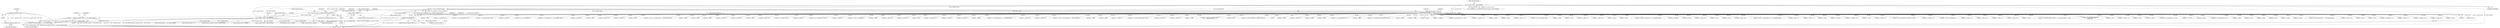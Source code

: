 digraph "0_radare2_f17bfd9f1da05f30f23a4dd05e9d2363e1406948@API" {
"1002713" [label="(Call,data[l++] = getsib (op->operands[1].scale[0]) << 3 | op->operands[1].regs[0])"];
"1002718" [label="(Call,getsib (op->operands[1].scale[0]) << 3 | op->operands[1].regs[0])"];
"1002719" [label="(Call,getsib (op->operands[1].scale[0]) << 3)"];
"1002720" [label="(Call,getsib (op->operands[1].scale[0]))"];
"1002662" [label="(Call,op->operands[1].scale[0] >= 2)"];
"1002633" [label="(Call,op->operands[1].scale[0] > 1)"];
"1002541" [label="(Call,op->operands[1].regs[0] == X86R_UNDEFINED)"];
"1002172" [label="(Call,a->bits == 64 && op->operands[1].regs[0])"];
"1002173" [label="(Call,a->bits == 64)"];
"1002040" [label="(Call,op->operands[1].regs[0] == X86R_UNDEFINED)"];
"1002388" [label="(Call,op->operands[1].regs[0] != -1)"];
"1002398" [label="(Call,-1)"];
"1000104" [label="(MethodParameterIn,ut8 *data)"];
"1002714" [label="(Call,data[l++])"];
"1001642" [label="(Call,data[l++] = offset)"];
"1001664" [label="(Call,data[l++] = offset >> 24)"];
"1001951" [label="(Call,data[l++] = offset)"];
"1002471" [label="(Call,data[l++] = 0x48)"];
"1002645" [label="(Call,data[l++] = op->operands[0].reg << 3 | 4)"];
"1002731" [label="(Call,op->operands[1].regs[0])"];
"1001159" [label="(Call,data[l++] = offset)"];
"1002358" [label="(Call,a->bits == 64)"];
"1002494" [label="(Call,data[l++] = op->operands[1].type & OT_BYTE ? 0x8a : 0x8b)"];
"1002783" [label="(Identifier,op)"];
"1002211" [label="(Call,data[l++] = 0x41)"];
"1001769" [label="(Call,data[l++] = offset)"];
"1002556" [label="(Identifier,a)"];
"1001118" [label="(Call,data[l++] = 0x66)"];
"1002388" [label="(Call,op->operands[1].regs[0] != -1)"];
"1000410" [label="(Call,data[l++] = immediate)"];
"1002584" [label="(Call,data[l++] = op->operands[0].reg << 3 | 0x5)"];
"1002551" [label="(Identifier,X86R_UNDEFINED)"];
"1000487" [label="(Call,data[l++] = immediate >> 56)"];
"1001197" [label="(Call,data[l++] = offset)"];
"1002090" [label="(Call,data[l++] = offset)"];
"1002104" [label="(Call,data[l++] = offset >> 16)"];
"1002945" [label="(Call,data[l++] = 0x40 | op->operands[1].regs[0])"];
"1002721" [label="(Call,op->operands[1].scale[0])"];
"1000304" [label="(Call,data[l++] = 0x66)"];
"1002076" [label="(Call,data[l++] = 0xa0)"];
"1002751" [label="(Call,data[l++] = offset >> 8)"];
"1002173" [label="(Call,a->bits == 64)"];
"1003210" [label="(Call,data[l++] = offset >> 24)"];
"1001504" [label="(Call,data[l++] = 0x45)"];
"1002662" [label="(Call,op->operands[1].scale[0] >= 2)"];
"1002811" [label="(Call,op->operands[1].regs[1] << 3 | op->operands[1].regs[0])"];
"1001416" [label="(Call,data[l++] = 0x67)"];
"1002917" [label="(Call,data[l++] = 0x80 | op->operands[0].reg << 3 | op->operands[1].regs[0])"];
"1000335" [label="(Call,data[l++] = immediate)"];
"1002407" [label="(Call,data[l++] = 0x48)"];
"1002767" [label="(Call,data[l++] = offset >> 24)"];
"1002444" [label="(Call,data[l++] = 0x67)"];
"1000280" [label="(Call,data[l++] = 0x41)"];
"1002632" [label="(ControlStructure,if (op->operands[1].scale[0] > 1))"];
"1002178" [label="(Call,op->operands[1].regs[0])"];
"1002151" [label="(Call,data[l++] = offset >> 54)"];
"1001901" [label="(Call,data[l++] = mod << 6 | op->operands[1].reg << 3 | op->operands[0].regs[0])"];
"1001775" [label="(Call,data[l++] = offset >> 8)"];
"1001648" [label="(Call,data[l++] = offset >> 8)"];
"1001422" [label="(Call,data[l++] = 0x48)"];
"1002699" [label="(Call,op->operands[1].regs[0] << 3)"];
"1002687" [label="(Call,getsib (op->operands[1].scale[0]))"];
"1002712" [label="(Block,)"];
"1001449" [label="(Call,data[l++] = 0x48 | rex)"];
"1002174" [label="(Call,a->bits)"];
"1002177" [label="(Literal,64)"];
"1000463" [label="(Call,data[l++] = immediate >> 32)"];
"1001942" [label="(Call,data[l++] = 0x24)"];
"1003127" [label="(Call,data[l++] = offset >> 16)"];
"1002030" [label="(Call,op->operands[0].reg == X86R_EAX && op->operands[1].regs[0] == X86R_UNDEFINED)"];
"1002040" [label="(Call,op->operands[1].regs[0] == X86R_UNDEFINED)"];
"1002399" [label="(Literal,1)"];
"1001565" [label="(Call,data[l++] = (op->operands[0].type & OT_BYTE) ? 0x88 : 0x89)"];
"1002041" [label="(Call,op->operands[1].regs[0])"];
"1002540" [label="(ControlStructure,if (op->operands[1].regs[0] == X86R_UNDEFINED))"];
"1002720" [label="(Call,getsib (op->operands[1].scale[0]))"];
"1002837" [label="(Call,op->operands[1].regs[0] == X86R_EBP)"];
"1002190" [label="(Call,op->operands[1].regs[0] >= X86R_R8)"];
"1000416" [label="(Call,data[l++] = immediate >> 8)"];
"1002290" [label="(Call,op->operands[1].regs[0] % 6)"];
"1000396" [label="(Call,data[l++] = 0xb8 | op->operands[0].reg)"];
"1001783" [label="(Call,data[l++] = offset >> 16)"];
"1002339" [label="(Call,data[l++] = offset >> 16)"];
"1002541" [label="(Call,op->operands[1].regs[0] == X86R_UNDEFINED)"];
"1003194" [label="(Call,data[l++] = offset >> 8)"];
"1002759" [label="(Call,data[l++] = offset >> 16)"];
"1001109" [label="(Call,data[l++] = 0x67)"];
"1002680" [label="(Call,data[l++] = getsib (op->operands[1].scale[0]) << 6 | op->operands[1].regs[0] << 3 | base)"];
"1002513" [label="(Call,data[l++] = (op->operands[1].type & OT_BYTE ||\n\t\t\t\top->operands[0].type & OT_BYTE) ?\n\t\t\t\t0x8a : 0x8b)"];
"1002898" [label="(Call,data[l++] = 0x5)"];
"1003202" [label="(Call,data[l++] = offset >> 16)"];
"1003079" [label="(Call,data[l++] = 0x24)"];
"1001139" [label="(Call,data[l++] = modrm)"];
"1001753" [label="(Call,data[l++] = op->operands[1].reg << 3 | 0x5)"];
"1002172" [label="(Call,a->bits == 64 && op->operands[1].regs[0])"];
"1001478" [label="(Call,data[l++] = 0x40 | rex)"];
"1002403" [label="(Identifier,data)"];
"1002663" [label="(Call,op->operands[1].scale[0])"];
"1001133" [label="(Call,data[l++] = opcode)"];
"1001595" [label="(Call,data[l++] = op->operands[1].reg << 3 | 4)"];
"1002217" [label="(Call,data[l++] = 0x8a)"];
"1000374" [label="(Call,data[l++] = 0xc7)"];
"1002301" [label="(Call,data[l++] = 0x8b)"];
"1002647" [label="(Identifier,data)"];
"1001559" [label="(Call,data[l++] = 0x66)"];
"1003090" [label="(Call,data[l++] = offset)"];
"1003165" [label="(Call,data[l++] = offset)"];
"1002806" [label="(Call,data[l++] = op->operands[1].regs[1] << 3 | op->operands[1].regs[0])"];
"1002112" [label="(Call,data[l++] = offset >> 24)"];
"1002084" [label="(Call,data[l++] = 0xa1)"];
"1002387" [label="(ControlStructure,if (op->operands[1].regs[0] != -1))"];
"1001127" [label="(Call,data[l++] = rex)"];
"1000444" [label="(Call,data[l++] = immediate >> 24)"];
"1003220" [label="(MethodReturn,static int)"];
"1002542" [label="(Call,op->operands[1].regs[0])"];
"1002678" [label="(Identifier,base)"];
"1001656" [label="(Call,data[l++] = offset >> 16)"];
"1000479" [label="(Call,data[l++] = immediate >> 48)"];
"1002778" [label="(Call,op->operands[1].regs[1] != X86R_UNDEFINED)"];
"1002135" [label="(Call,data[l++] = offset >> 40)"];
"1003030" [label="(Call,data[l++] = 0x05)"];
"1000264" [label="(Call,data[l++] = 0x48)"];
"1000471" [label="(Call,data[l++] = immediate >> 40)"];
"1002790" [label="(Call,data[l++] = op->operands[0].reg << 3 | 0x4)"];
"1001825" [label="(Call,data[l++] = op->operands[1].reg << 3 | 0x4)"];
"1002661" [label="(ControlStructure,if (op->operands[1].scale[0] >= 2))"];
"1002389" [label="(Call,op->operands[1].regs[0])"];
"1001181" [label="(Call,data[l++] = offset >> 8)"];
"1002742" [label="(Identifier,offset)"];
"1000380" [label="(Call,data[l++] = 0xc0 | op->operands[0].reg)"];
"1002223" [label="(Call,data[l++] = op->operands[0].reg << 3 | (op->operands[1].regs[0] - 8))"];
"1001791" [label="(Call,data[l++] = offset >> 24)"];
"1002425" [label="(Call,data[l++] = 0x44)"];
"1002347" [label="(Call,data[l++] = offset >> 24)"];
"1002398" [label="(Call,-1)"];
"1002096" [label="(Call,data[l++] = offset >> 8)"];
"1002488" [label="(Call,data[l++] = 0x66)"];
"1003038" [label="(Call,data[l++] = mod << 5 | op->operands[0].reg << 3 | op->operands[1].regs[0])"];
"1002735" [label="(Identifier,op)"];
"1000256" [label="(Call,data[l++] = 0x49)"];
"1001540" [label="(Call,data[l++] = 0x8c)"];
"1000104" [label="(MethodParameterIn,ut8 *data)"];
"1002745" [label="(Call,data[l++] = offset)"];
"1002672" [label="(Literal,2)"];
"1003119" [label="(Call,data[l++] = offset >> 8)"];
"1001219" [label="(Call,data[l++] = offset >> 24)"];
"1002730" [label="(Literal,3)"];
"1002713" [label="(Call,data[l++] = getsib (op->operands[1].scale[0]) << 3 | op->operands[1].regs[0])"];
"1002576" [label="(Call,data[l++] = 0x25)"];
"1002718" [label="(Call,getsib (op->operands[1].scale[0]) << 3 | op->operands[1].regs[0])"];
"1002409" [label="(Identifier,data)"];
"1002050" [label="(Identifier,X86R_UNDEFINED)"];
"1001978" [label="(Call,data[l++] = offset >> 24)"];
"1001243" [label="(Call,data[l++] = (immediate >> byte))"];
"1002979" [label="(Call,op->operands[1].regs[0] == X86R_EIP)"];
"1002633" [label="(Call,op->operands[1].scale[0] > 1)"];
"1002331" [label="(Call,data[l++] = offset >> 8)"];
"1002162" [label="(Call,op->operands[0].type & OT_BYTE && a->bits == 64 && op->operands[1].regs[0])"];
"1002560" [label="(Call,data[l++] = op->operands[0].reg << 3 | 0x4)"];
"1002606" [label="(Call,data[l++] = offset >> 8)"];
"1000321" [label="(Call,data[l++] = 0xb0 | op->operands[0].reg)"];
"1002638" [label="(Identifier,op)"];
"1001175" [label="(Call,data[l++] = offset)"];
"1001211" [label="(Call,data[l++] = offset >> 16)"];
"1002622" [label="(Call,data[l++] = offset >> 24)"];
"1001148" [label="(Call,data[l++] = sib)"];
"1002719" [label="(Call,getsib (op->operands[1].scale[0]) << 3)"];
"1000436" [label="(Call,data[l++] = immediate >> 16)"];
"1001962" [label="(Call,data[l++] = offset >> 8)"];
"1002675" [label="(Identifier,base)"];
"1002127" [label="(Call,data[l++] = offset >> 32)"];
"1002886" [label="(Call,op->operands[1].regs[0] == X86R_RIP)"];
"1002325" [label="(Call,data[l++] = offset)"];
"1001841" [label="(Call,data[l++] = op->operands[0].regs[1] << 3 | op->operands[0].regs[0])"];
"1003135" [label="(Call,data[l++] = offset >> 24)"];
"1002143" [label="(Call,data[l++] = offset >> 48)"];
"1001713" [label="(Call,data[l++] = mod << 6 | op->operands[1].reg << 3 | op->operands[0].reg)"];
"1002600" [label="(Call,data[l++] = offset)"];
"1002182" [label="(Identifier,op)"];
"1003000" [label="(Call,data[l++] = 0x0d)"];
"1001203" [label="(Call,data[l++] = offset >> 8)"];
"1002307" [label="(Call,data[l++] = (((ut32)op->operands[0].reg) << 3) | 0x5)"];
"1002614" [label="(Call,data[l++] = offset >> 16)"];
"1002634" [label="(Call,op->operands[1].scale[0])"];
"1001970" [label="(Call,data[l++] = offset >> 16)"];
"1002059" [label="(Call,data[l++] = 0x48)"];
"1001611" [label="(Call,data[l++] = getsib (op->operands[0].scale[0]) << 6 |\n\t\t\t\t\t\t    op->operands[0].regs[0] << 3 | 5)"];
"1002401" [label="(Call,data[l++] = 0x67)"];
"1002283" [label="(Call,data[l++] = SEG_REG_PREFIXES[op->operands[1].regs[0] % 6])"];
"1002643" [label="(Literal,1)"];
"1002713" -> "1002712"  [label="AST: "];
"1002713" -> "1002718"  [label="CFG: "];
"1002714" -> "1002713"  [label="AST: "];
"1002718" -> "1002713"  [label="AST: "];
"1002742" -> "1002713"  [label="CFG: "];
"1002713" -> "1003220"  [label="DDG: getsib (op->operands[1].scale[0]) << 3 | op->operands[1].regs[0]"];
"1002713" -> "1003220"  [label="DDG: data[l++]"];
"1002718" -> "1002713"  [label="DDG: getsib (op->operands[1].scale[0]) << 3"];
"1002718" -> "1002713"  [label="DDG: op->operands[1].regs[0]"];
"1000104" -> "1002713"  [label="DDG: data"];
"1002718" -> "1002731"  [label="CFG: "];
"1002719" -> "1002718"  [label="AST: "];
"1002731" -> "1002718"  [label="AST: "];
"1002718" -> "1003220"  [label="DDG: op->operands[1].regs[0]"];
"1002718" -> "1003220"  [label="DDG: getsib (op->operands[1].scale[0]) << 3"];
"1002719" -> "1002718"  [label="DDG: getsib (op->operands[1].scale[0])"];
"1002719" -> "1002718"  [label="DDG: 3"];
"1002541" -> "1002718"  [label="DDG: op->operands[1].regs[0]"];
"1002719" -> "1002730"  [label="CFG: "];
"1002720" -> "1002719"  [label="AST: "];
"1002730" -> "1002719"  [label="AST: "];
"1002735" -> "1002719"  [label="CFG: "];
"1002719" -> "1003220"  [label="DDG: getsib (op->operands[1].scale[0])"];
"1002720" -> "1002719"  [label="DDG: op->operands[1].scale[0]"];
"1002720" -> "1002721"  [label="CFG: "];
"1002721" -> "1002720"  [label="AST: "];
"1002730" -> "1002720"  [label="CFG: "];
"1002720" -> "1003220"  [label="DDG: op->operands[1].scale[0]"];
"1002662" -> "1002720"  [label="DDG: op->operands[1].scale[0]"];
"1002662" -> "1002661"  [label="AST: "];
"1002662" -> "1002672"  [label="CFG: "];
"1002663" -> "1002662"  [label="AST: "];
"1002672" -> "1002662"  [label="AST: "];
"1002675" -> "1002662"  [label="CFG: "];
"1002678" -> "1002662"  [label="CFG: "];
"1002662" -> "1003220"  [label="DDG: op->operands[1].scale[0] >= 2"];
"1002633" -> "1002662"  [label="DDG: op->operands[1].scale[0]"];
"1002662" -> "1002687"  [label="DDG: op->operands[1].scale[0]"];
"1002633" -> "1002632"  [label="AST: "];
"1002633" -> "1002643"  [label="CFG: "];
"1002634" -> "1002633"  [label="AST: "];
"1002643" -> "1002633"  [label="AST: "];
"1002647" -> "1002633"  [label="CFG: "];
"1002783" -> "1002633"  [label="CFG: "];
"1002633" -> "1003220"  [label="DDG: op->operands[1].scale[0]"];
"1002633" -> "1003220"  [label="DDG: op->operands[1].scale[0] > 1"];
"1002541" -> "1002540"  [label="AST: "];
"1002541" -> "1002551"  [label="CFG: "];
"1002542" -> "1002541"  [label="AST: "];
"1002551" -> "1002541"  [label="AST: "];
"1002556" -> "1002541"  [label="CFG: "];
"1002638" -> "1002541"  [label="CFG: "];
"1002541" -> "1003220"  [label="DDG: op->operands[1].regs[0] == X86R_UNDEFINED"];
"1002541" -> "1003220"  [label="DDG: op->operands[1].regs[0]"];
"1002541" -> "1003220"  [label="DDG: X86R_UNDEFINED"];
"1002172" -> "1002541"  [label="DDG: op->operands[1].regs[0]"];
"1002040" -> "1002541"  [label="DDG: op->operands[1].regs[0]"];
"1002040" -> "1002541"  [label="DDG: X86R_UNDEFINED"];
"1002388" -> "1002541"  [label="DDG: op->operands[1].regs[0]"];
"1002541" -> "1002699"  [label="DDG: op->operands[1].regs[0]"];
"1002541" -> "1002778"  [label="DDG: X86R_UNDEFINED"];
"1002541" -> "1002811"  [label="DDG: op->operands[1].regs[0]"];
"1002541" -> "1002837"  [label="DDG: op->operands[1].regs[0]"];
"1002541" -> "1002886"  [label="DDG: op->operands[1].regs[0]"];
"1002541" -> "1002979"  [label="DDG: op->operands[1].regs[0]"];
"1002172" -> "1002162"  [label="AST: "];
"1002172" -> "1002173"  [label="CFG: "];
"1002172" -> "1002178"  [label="CFG: "];
"1002173" -> "1002172"  [label="AST: "];
"1002178" -> "1002172"  [label="AST: "];
"1002162" -> "1002172"  [label="CFG: "];
"1002172" -> "1003220"  [label="DDG: op->operands[1].regs[0]"];
"1002172" -> "1003220"  [label="DDG: a->bits == 64"];
"1002172" -> "1002162"  [label="DDG: a->bits == 64"];
"1002172" -> "1002162"  [label="DDG: op->operands[1].regs[0]"];
"1002173" -> "1002172"  [label="DDG: a->bits"];
"1002173" -> "1002172"  [label="DDG: 64"];
"1002040" -> "1002172"  [label="DDG: op->operands[1].regs[0]"];
"1002172" -> "1002190"  [label="DDG: op->operands[1].regs[0]"];
"1002172" -> "1002290"  [label="DDG: op->operands[1].regs[0]"];
"1002172" -> "1002388"  [label="DDG: op->operands[1].regs[0]"];
"1002173" -> "1002177"  [label="CFG: "];
"1002174" -> "1002173"  [label="AST: "];
"1002177" -> "1002173"  [label="AST: "];
"1002182" -> "1002173"  [label="CFG: "];
"1002173" -> "1003220"  [label="DDG: a->bits"];
"1002173" -> "1002358"  [label="DDG: a->bits"];
"1002040" -> "1002030"  [label="AST: "];
"1002040" -> "1002050"  [label="CFG: "];
"1002041" -> "1002040"  [label="AST: "];
"1002050" -> "1002040"  [label="AST: "];
"1002030" -> "1002040"  [label="CFG: "];
"1002040" -> "1003220"  [label="DDG: op->operands[1].regs[0]"];
"1002040" -> "1003220"  [label="DDG: X86R_UNDEFINED"];
"1002040" -> "1002030"  [label="DDG: op->operands[1].regs[0]"];
"1002040" -> "1002030"  [label="DDG: X86R_UNDEFINED"];
"1002040" -> "1002190"  [label="DDG: op->operands[1].regs[0]"];
"1002040" -> "1002290"  [label="DDG: op->operands[1].regs[0]"];
"1002040" -> "1002388"  [label="DDG: op->operands[1].regs[0]"];
"1002388" -> "1002387"  [label="AST: "];
"1002388" -> "1002398"  [label="CFG: "];
"1002389" -> "1002388"  [label="AST: "];
"1002398" -> "1002388"  [label="AST: "];
"1002403" -> "1002388"  [label="CFG: "];
"1002409" -> "1002388"  [label="CFG: "];
"1002388" -> "1003220"  [label="DDG: op->operands[1].regs[0] != -1"];
"1002388" -> "1003220"  [label="DDG: -1"];
"1002398" -> "1002388"  [label="DDG: 1"];
"1002398" -> "1002399"  [label="CFG: "];
"1002399" -> "1002398"  [label="AST: "];
"1000104" -> "1000102"  [label="AST: "];
"1000104" -> "1003220"  [label="DDG: data"];
"1000104" -> "1000256"  [label="DDG: data"];
"1000104" -> "1000264"  [label="DDG: data"];
"1000104" -> "1000280"  [label="DDG: data"];
"1000104" -> "1000304"  [label="DDG: data"];
"1000104" -> "1000321"  [label="DDG: data"];
"1000104" -> "1000335"  [label="DDG: data"];
"1000104" -> "1000374"  [label="DDG: data"];
"1000104" -> "1000380"  [label="DDG: data"];
"1000104" -> "1000396"  [label="DDG: data"];
"1000104" -> "1000410"  [label="DDG: data"];
"1000104" -> "1000416"  [label="DDG: data"];
"1000104" -> "1000436"  [label="DDG: data"];
"1000104" -> "1000444"  [label="DDG: data"];
"1000104" -> "1000463"  [label="DDG: data"];
"1000104" -> "1000471"  [label="DDG: data"];
"1000104" -> "1000479"  [label="DDG: data"];
"1000104" -> "1000487"  [label="DDG: data"];
"1000104" -> "1001109"  [label="DDG: data"];
"1000104" -> "1001118"  [label="DDG: data"];
"1000104" -> "1001127"  [label="DDG: data"];
"1000104" -> "1001133"  [label="DDG: data"];
"1000104" -> "1001139"  [label="DDG: data"];
"1000104" -> "1001148"  [label="DDG: data"];
"1000104" -> "1001159"  [label="DDG: data"];
"1000104" -> "1001175"  [label="DDG: data"];
"1000104" -> "1001181"  [label="DDG: data"];
"1000104" -> "1001197"  [label="DDG: data"];
"1000104" -> "1001203"  [label="DDG: data"];
"1000104" -> "1001211"  [label="DDG: data"];
"1000104" -> "1001219"  [label="DDG: data"];
"1000104" -> "1001243"  [label="DDG: data"];
"1000104" -> "1001416"  [label="DDG: data"];
"1000104" -> "1001422"  [label="DDG: data"];
"1000104" -> "1001449"  [label="DDG: data"];
"1000104" -> "1001478"  [label="DDG: data"];
"1000104" -> "1001504"  [label="DDG: data"];
"1000104" -> "1001540"  [label="DDG: data"];
"1000104" -> "1001559"  [label="DDG: data"];
"1000104" -> "1001565"  [label="DDG: data"];
"1000104" -> "1001595"  [label="DDG: data"];
"1000104" -> "1001611"  [label="DDG: data"];
"1000104" -> "1001642"  [label="DDG: data"];
"1000104" -> "1001648"  [label="DDG: data"];
"1000104" -> "1001656"  [label="DDG: data"];
"1000104" -> "1001664"  [label="DDG: data"];
"1000104" -> "1001713"  [label="DDG: data"];
"1000104" -> "1001753"  [label="DDG: data"];
"1000104" -> "1001769"  [label="DDG: data"];
"1000104" -> "1001775"  [label="DDG: data"];
"1000104" -> "1001783"  [label="DDG: data"];
"1000104" -> "1001791"  [label="DDG: data"];
"1000104" -> "1001825"  [label="DDG: data"];
"1000104" -> "1001841"  [label="DDG: data"];
"1000104" -> "1001901"  [label="DDG: data"];
"1000104" -> "1001942"  [label="DDG: data"];
"1000104" -> "1001951"  [label="DDG: data"];
"1000104" -> "1001962"  [label="DDG: data"];
"1000104" -> "1001970"  [label="DDG: data"];
"1000104" -> "1001978"  [label="DDG: data"];
"1000104" -> "1002059"  [label="DDG: data"];
"1000104" -> "1002076"  [label="DDG: data"];
"1000104" -> "1002084"  [label="DDG: data"];
"1000104" -> "1002090"  [label="DDG: data"];
"1000104" -> "1002096"  [label="DDG: data"];
"1000104" -> "1002104"  [label="DDG: data"];
"1000104" -> "1002112"  [label="DDG: data"];
"1000104" -> "1002127"  [label="DDG: data"];
"1000104" -> "1002135"  [label="DDG: data"];
"1000104" -> "1002143"  [label="DDG: data"];
"1000104" -> "1002151"  [label="DDG: data"];
"1000104" -> "1002211"  [label="DDG: data"];
"1000104" -> "1002217"  [label="DDG: data"];
"1000104" -> "1002223"  [label="DDG: data"];
"1000104" -> "1002283"  [label="DDG: data"];
"1000104" -> "1002301"  [label="DDG: data"];
"1000104" -> "1002307"  [label="DDG: data"];
"1000104" -> "1002325"  [label="DDG: data"];
"1000104" -> "1002331"  [label="DDG: data"];
"1000104" -> "1002339"  [label="DDG: data"];
"1000104" -> "1002347"  [label="DDG: data"];
"1000104" -> "1002401"  [label="DDG: data"];
"1000104" -> "1002407"  [label="DDG: data"];
"1000104" -> "1002425"  [label="DDG: data"];
"1000104" -> "1002444"  [label="DDG: data"];
"1000104" -> "1002471"  [label="DDG: data"];
"1000104" -> "1002488"  [label="DDG: data"];
"1000104" -> "1002494"  [label="DDG: data"];
"1000104" -> "1002513"  [label="DDG: data"];
"1000104" -> "1002560"  [label="DDG: data"];
"1000104" -> "1002576"  [label="DDG: data"];
"1000104" -> "1002584"  [label="DDG: data"];
"1000104" -> "1002600"  [label="DDG: data"];
"1000104" -> "1002606"  [label="DDG: data"];
"1000104" -> "1002614"  [label="DDG: data"];
"1000104" -> "1002622"  [label="DDG: data"];
"1000104" -> "1002645"  [label="DDG: data"];
"1000104" -> "1002680"  [label="DDG: data"];
"1000104" -> "1002745"  [label="DDG: data"];
"1000104" -> "1002751"  [label="DDG: data"];
"1000104" -> "1002759"  [label="DDG: data"];
"1000104" -> "1002767"  [label="DDG: data"];
"1000104" -> "1002790"  [label="DDG: data"];
"1000104" -> "1002806"  [label="DDG: data"];
"1000104" -> "1002898"  [label="DDG: data"];
"1000104" -> "1002917"  [label="DDG: data"];
"1000104" -> "1002945"  [label="DDG: data"];
"1000104" -> "1003000"  [label="DDG: data"];
"1000104" -> "1003030"  [label="DDG: data"];
"1000104" -> "1003038"  [label="DDG: data"];
"1000104" -> "1003079"  [label="DDG: data"];
"1000104" -> "1003090"  [label="DDG: data"];
"1000104" -> "1003119"  [label="DDG: data"];
"1000104" -> "1003127"  [label="DDG: data"];
"1000104" -> "1003135"  [label="DDG: data"];
"1000104" -> "1003165"  [label="DDG: data"];
"1000104" -> "1003194"  [label="DDG: data"];
"1000104" -> "1003202"  [label="DDG: data"];
"1000104" -> "1003210"  [label="DDG: data"];
}
